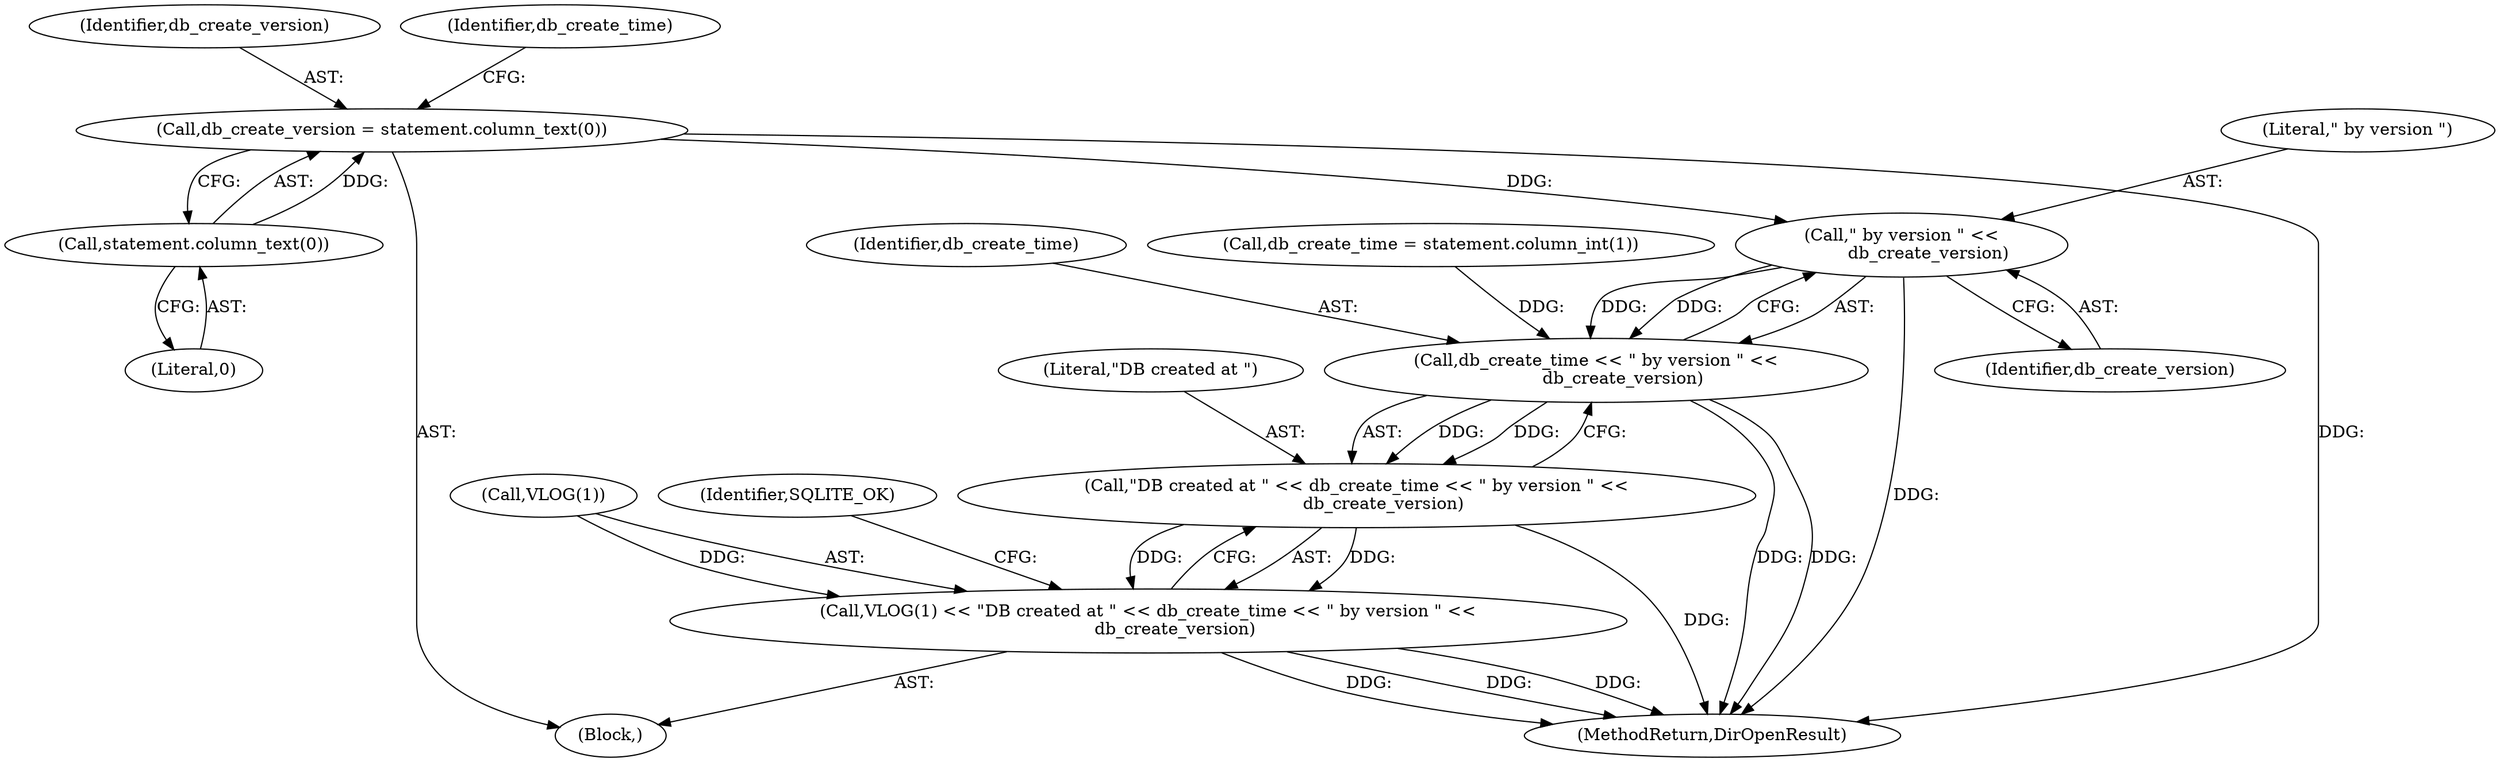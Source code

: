 digraph "0_Chrome_19190765882e272a6a2162c89acdb29110f7e3cf_20@API" {
"1000263" [label="(Call,db_create_version = statement.column_text(0))"];
"1000265" [label="(Call,statement.column_text(0))"];
"1000280" [label="(Call,\" by version \" <<\n          db_create_version)"];
"1000278" [label="(Call,db_create_time << \" by version \" <<\n          db_create_version)"];
"1000276" [label="(Call,\"DB created at \" << db_create_time << \" by version \" <<\n          db_create_version)"];
"1000273" [label="(Call,VLOG(1) << \"DB created at \" << db_create_time << \" by version \" <<\n          db_create_version)"];
"1000285" [label="(Identifier,SQLITE_OK)"];
"1000264" [label="(Identifier,db_create_version)"];
"1000249" [label="(Block,)"];
"1000268" [label="(Call,db_create_time = statement.column_int(1))"];
"1000265" [label="(Call,statement.column_text(0))"];
"1000266" [label="(Literal,0)"];
"1000263" [label="(Call,db_create_version = statement.column_text(0))"];
"1000281" [label="(Literal,\" by version \")"];
"1000269" [label="(Identifier,db_create_time)"];
"1000274" [label="(Call,VLOG(1))"];
"1000277" [label="(Literal,\"DB created at \")"];
"1000282" [label="(Identifier,db_create_version)"];
"1000294" [label="(MethodReturn,DirOpenResult)"];
"1000279" [label="(Identifier,db_create_time)"];
"1000276" [label="(Call,\"DB created at \" << db_create_time << \" by version \" <<\n          db_create_version)"];
"1000273" [label="(Call,VLOG(1) << \"DB created at \" << db_create_time << \" by version \" <<\n          db_create_version)"];
"1000280" [label="(Call,\" by version \" <<\n          db_create_version)"];
"1000278" [label="(Call,db_create_time << \" by version \" <<\n          db_create_version)"];
"1000263" -> "1000249"  [label="AST: "];
"1000263" -> "1000265"  [label="CFG: "];
"1000264" -> "1000263"  [label="AST: "];
"1000265" -> "1000263"  [label="AST: "];
"1000269" -> "1000263"  [label="CFG: "];
"1000263" -> "1000294"  [label="DDG: "];
"1000265" -> "1000263"  [label="DDG: "];
"1000263" -> "1000280"  [label="DDG: "];
"1000265" -> "1000266"  [label="CFG: "];
"1000266" -> "1000265"  [label="AST: "];
"1000280" -> "1000278"  [label="AST: "];
"1000280" -> "1000282"  [label="CFG: "];
"1000281" -> "1000280"  [label="AST: "];
"1000282" -> "1000280"  [label="AST: "];
"1000278" -> "1000280"  [label="CFG: "];
"1000280" -> "1000294"  [label="DDG: "];
"1000280" -> "1000278"  [label="DDG: "];
"1000280" -> "1000278"  [label="DDG: "];
"1000278" -> "1000276"  [label="AST: "];
"1000279" -> "1000278"  [label="AST: "];
"1000276" -> "1000278"  [label="CFG: "];
"1000278" -> "1000294"  [label="DDG: "];
"1000278" -> "1000294"  [label="DDG: "];
"1000278" -> "1000276"  [label="DDG: "];
"1000278" -> "1000276"  [label="DDG: "];
"1000268" -> "1000278"  [label="DDG: "];
"1000276" -> "1000273"  [label="AST: "];
"1000277" -> "1000276"  [label="AST: "];
"1000273" -> "1000276"  [label="CFG: "];
"1000276" -> "1000294"  [label="DDG: "];
"1000276" -> "1000273"  [label="DDG: "];
"1000276" -> "1000273"  [label="DDG: "];
"1000273" -> "1000249"  [label="AST: "];
"1000274" -> "1000273"  [label="AST: "];
"1000285" -> "1000273"  [label="CFG: "];
"1000273" -> "1000294"  [label="DDG: "];
"1000273" -> "1000294"  [label="DDG: "];
"1000273" -> "1000294"  [label="DDG: "];
"1000274" -> "1000273"  [label="DDG: "];
}
